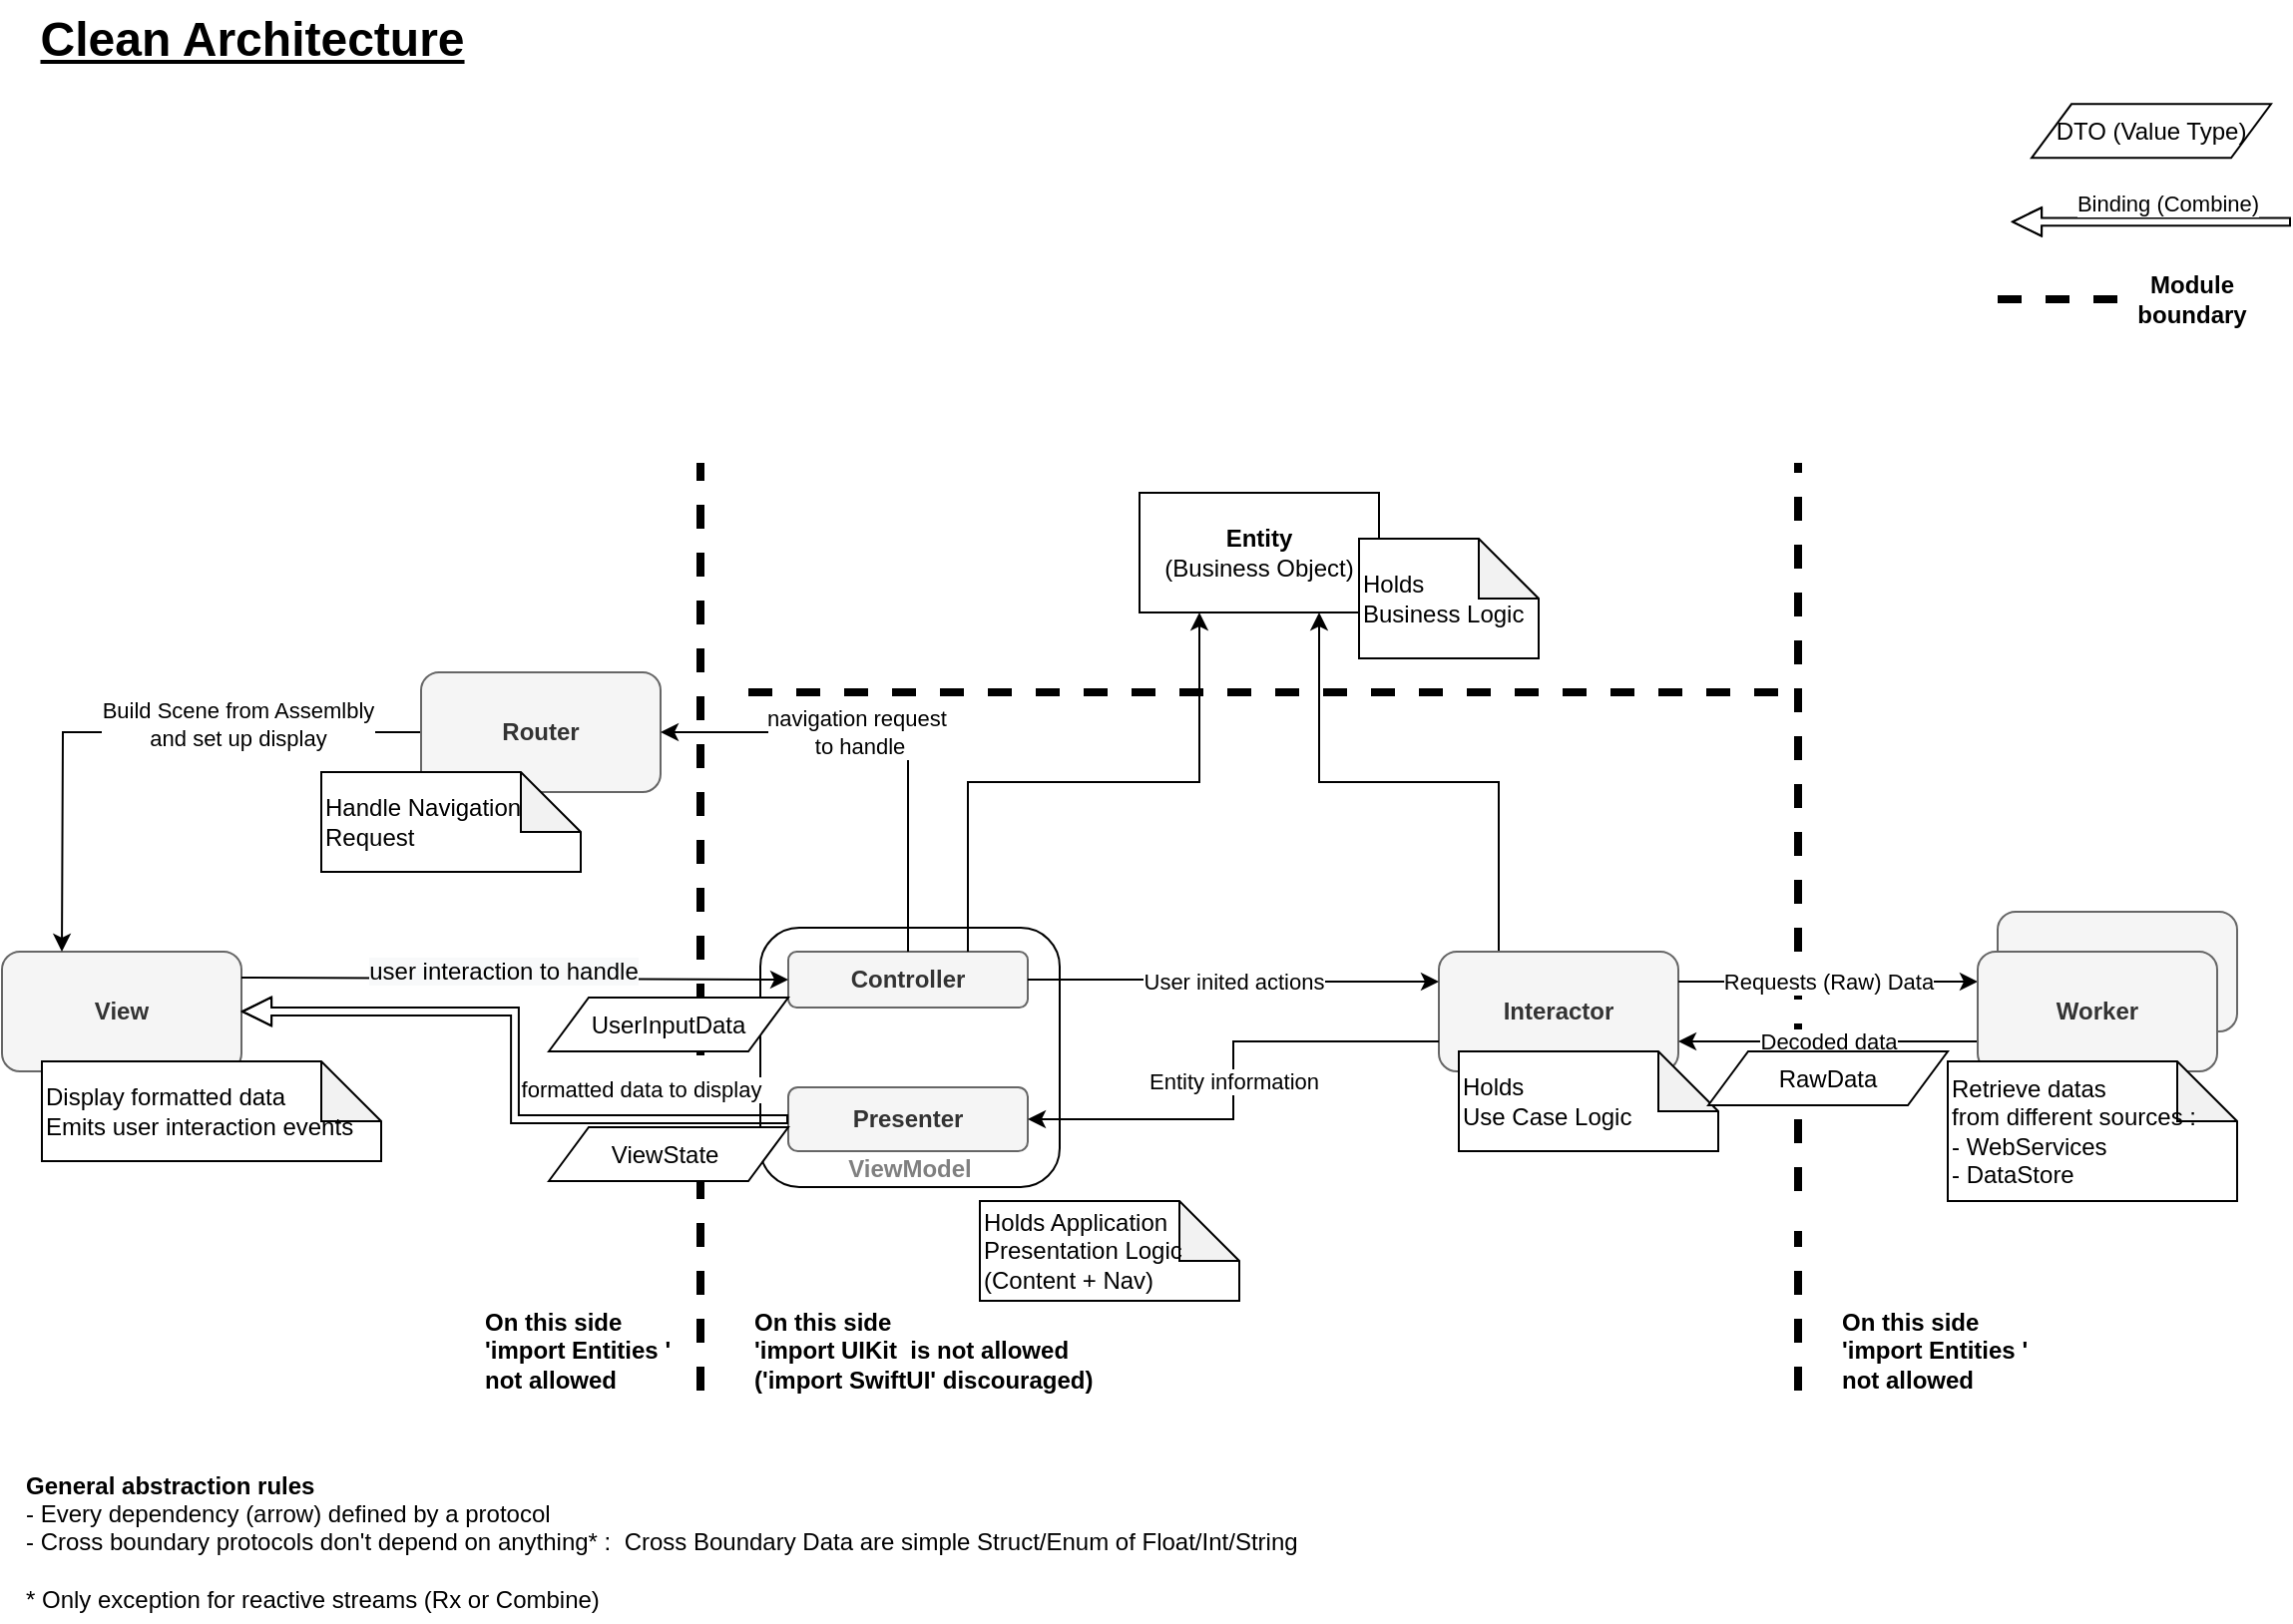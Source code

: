 <mxfile version="20.8.0" type="device"><diagram id="IqsIaZHnXh-778Lgr3Fg" name="Page-1"><mxGraphModel dx="1014" dy="831" grid="1" gridSize="10" guides="1" tooltips="1" connect="1" arrows="1" fold="1" page="1" pageScale="1" pageWidth="1169" pageHeight="827" math="0" shadow="0"><root><mxCell id="0"/><mxCell id="1" parent="0"/><mxCell id="2B9m5LGd9bEnkK_E82YT-1" value="&lt;b&gt;View&lt;/b&gt;" style="rounded=1;whiteSpace=wrap;html=1;fillColor=#f5f5f5;fontColor=#333333;strokeColor=#666666;" parent="1" vertex="1"><mxGeometry x="10" y="487" width="120" height="60" as="geometry"/></mxCell><mxCell id="2B9m5LGd9bEnkK_E82YT-20" style="edgeStyle=orthogonalEdgeStyle;rounded=0;orthogonalLoop=1;jettySize=auto;html=1;exitX=0;exitY=0.5;exitDx=0;exitDy=0;" parent="1" source="2B9m5LGd9bEnkK_E82YT-3" edge="1"><mxGeometry relative="1" as="geometry"><mxPoint x="40" y="487" as="targetPoint"/></mxGeometry></mxCell><mxCell id="_FerT0JbUeN8KcOLFhlX-1" value="Build Scene from Assemlbly &lt;br&gt;and&amp;nbsp;set up display" style="edgeLabel;html=1;align=center;verticalAlign=middle;resizable=0;points=[];" parent="2B9m5LGd9bEnkK_E82YT-20" vertex="1" connectable="0"><mxGeometry x="-0.442" y="-4" relative="1" as="geometry"><mxPoint x="-11" as="offset"/></mxGeometry></mxCell><mxCell id="2B9m5LGd9bEnkK_E82YT-3" value="&lt;b&gt;Router&lt;/b&gt;" style="rounded=1;whiteSpace=wrap;html=1;fillColor=#f5f5f5;fontColor=#333333;strokeColor=#666666;" parent="1" vertex="1"><mxGeometry x="220" y="347" width="120" height="60" as="geometry"/></mxCell><mxCell id="2B9m5LGd9bEnkK_E82YT-9" value="Holds Application &lt;br&gt;Presentation Logic &lt;br&gt;(Content + Nav)" style="shape=note;whiteSpace=wrap;html=1;backgroundOutline=1;darkOpacity=0.05;align=left;" parent="1" vertex="1"><mxGeometry x="500" y="612" width="130" height="50" as="geometry"/></mxCell><mxCell id="_FerT0JbUeN8KcOLFhlX-2" value="" style="endArrow=none;dashed=1;html=1;rounded=0;endSize=9;startSize=9;strokeWidth=4;" parent="1" edge="1"><mxGeometry width="50" height="50" relative="1" as="geometry"><mxPoint x="360" y="707" as="sourcePoint"/><mxPoint x="360" y="242" as="targetPoint"/></mxGeometry></mxCell><mxCell id="_FerT0JbUeN8KcOLFhlX-3" value="" style="endArrow=none;dashed=1;html=1;rounded=0;endSize=9;startSize=9;strokeWidth=4;startArrow=none;" parent="1" edge="1"><mxGeometry width="50" height="50" relative="1" as="geometry"><mxPoint x="910" y="607" as="sourcePoint"/><mxPoint x="910" y="242" as="targetPoint"/></mxGeometry></mxCell><mxCell id="_FerT0JbUeN8KcOLFhlX-4" value="&lt;b&gt;On this side&amp;nbsp;&lt;br&gt;'import UIKit &amp;nbsp;is not allowed&lt;br&gt;('import SwiftUI' discouraged)&lt;br&gt;&lt;/b&gt;" style="text;html=1;align=left;verticalAlign=middle;resizable=0;points=[];autosize=1;strokeColor=none;fillColor=none;" parent="1" vertex="1"><mxGeometry x="385" y="657" width="190" height="60" as="geometry"/></mxCell><mxCell id="o6d9IS9fS-FhpDyLB6n2-5" style="edgeStyle=orthogonalEdgeStyle;rounded=0;orthogonalLoop=1;jettySize=auto;html=1;exitX=0.25;exitY=0;exitDx=0;exitDy=0;entryX=0.75;entryY=1;entryDx=0;entryDy=0;" parent="1" source="_FerT0JbUeN8KcOLFhlX-5" target="2B9m5LGd9bEnkK_E82YT-7" edge="1"><mxGeometry relative="1" as="geometry"/></mxCell><mxCell id="_FerT0JbUeN8KcOLFhlX-5" value="&lt;b&gt;Interactor&lt;/b&gt;" style="rounded=1;whiteSpace=wrap;html=1;fillColor=#f5f5f5;fontColor=#333333;strokeColor=#666666;" parent="1" vertex="1"><mxGeometry x="730" y="487" width="120" height="60" as="geometry"/></mxCell><mxCell id="_FerT0JbUeN8KcOLFhlX-7" value="&lt;b&gt;On this side&amp;nbsp;&lt;br&gt;'import Entities '&amp;nbsp;&lt;br&gt;not allowed&lt;br&gt;&lt;/b&gt;" style="text;html=1;align=left;verticalAlign=middle;resizable=0;points=[];autosize=1;strokeColor=none;fillColor=none;" parent="1" vertex="1"><mxGeometry x="930" y="657" width="120" height="60" as="geometry"/></mxCell><mxCell id="_FerT0JbUeN8KcOLFhlX-8" value="" style="endArrow=none;dashed=1;html=1;rounded=0;endSize=9;startSize=9;strokeWidth=4;" parent="1" edge="1"><mxGeometry width="50" height="50" relative="1" as="geometry"><mxPoint x="1070" y="160" as="sourcePoint"/><mxPoint x="1000" y="160" as="targetPoint"/></mxGeometry></mxCell><mxCell id="_FerT0JbUeN8KcOLFhlX-12" value="Holds&amp;nbsp;&lt;br&gt;Use Case Logic" style="shape=note;whiteSpace=wrap;html=1;backgroundOutline=1;darkOpacity=0.05;align=left;" parent="1" vertex="1"><mxGeometry x="740" y="537" width="130" height="50" as="geometry"/></mxCell><mxCell id="_FerT0JbUeN8KcOLFhlX-13" value="Handle Navigation Request" style="shape=note;whiteSpace=wrap;html=1;backgroundOutline=1;darkOpacity=0.05;align=left;" parent="1" vertex="1"><mxGeometry x="170" y="397" width="130" height="50" as="geometry"/></mxCell><mxCell id="_FerT0JbUeN8KcOLFhlX-17" value="Requests (Raw) Data" style="edgeStyle=orthogonalEdgeStyle;rounded=0;orthogonalLoop=1;jettySize=auto;html=1;exitX=1;exitY=0.25;exitDx=0;exitDy=0;entryX=0;entryY=0.25;entryDx=0;entryDy=0;strokeWidth=1;startSize=6;endSize=6;" parent="1" source="_FerT0JbUeN8KcOLFhlX-5" target="2B9m5LGd9bEnkK_E82YT-4" edge="1"><mxGeometry relative="1" as="geometry"><mxPoint x="854" y="507" as="sourcePoint"/><mxPoint x="1060" y="507" as="targetPoint"/></mxGeometry></mxCell><mxCell id="_FerT0JbUeN8KcOLFhlX-18" value="Decoded data" style="edgeStyle=orthogonalEdgeStyle;rounded=0;orthogonalLoop=1;jettySize=auto;html=1;exitX=0;exitY=0.75;exitDx=0;exitDy=0;entryX=1;entryY=0.75;entryDx=0;entryDy=0;strokeWidth=1;startSize=6;endSize=6;" parent="1" source="2B9m5LGd9bEnkK_E82YT-4" target="_FerT0JbUeN8KcOLFhlX-5" edge="1"><mxGeometry relative="1" as="geometry"><mxPoint x="1056" y="537" as="sourcePoint"/><mxPoint x="850" y="537" as="targetPoint"/></mxGeometry></mxCell><mxCell id="_FerT0JbUeN8KcOLFhlX-21" value="Service" style="rounded=1;whiteSpace=wrap;html=1;fillColor=#f5f5f5;fontColor=#333333;strokeColor=#666666;" parent="1" vertex="1"><mxGeometry x="1010" y="467" width="120" height="60" as="geometry"/></mxCell><mxCell id="2B9m5LGd9bEnkK_E82YT-4" value="Worker" style="rounded=1;whiteSpace=wrap;html=1;fillColor=#f5f5f5;fontColor=#333333;strokeColor=#666666;fontStyle=1" parent="1" vertex="1"><mxGeometry x="1000" y="487" width="120" height="60" as="geometry"/></mxCell><mxCell id="_FerT0JbUeN8KcOLFhlX-24" value="&lt;b&gt;General abstraction rules&lt;/b&gt;&lt;br&gt;&lt;div&gt;- Every dependency (arrow) defined by a protocol&lt;/div&gt;&lt;div&gt;- Cross boundary protocols don't depend on anything* : &amp;nbsp;Cross Boundary Data are simple Struct/Enum of Float/Int/String&lt;/div&gt;&lt;div&gt;&lt;br&gt;&lt;/div&gt;&lt;div&gt;* Only exception for reactive streams (Rx or Combine)&lt;/div&gt;" style="text;html=1;align=left;verticalAlign=middle;resizable=0;points=[];autosize=1;strokeColor=none;fillColor=none;" parent="1" vertex="1"><mxGeometry x="20" y="743" width="660" height="80" as="geometry"/></mxCell><mxCell id="iIhoQGCUtQCEEiyMtVFz-1" value="Retrieve&amp;nbsp;datas &lt;br&gt;from different sources :&lt;br&gt;- WebServices&lt;br&gt;- DataStore" style="shape=note;whiteSpace=wrap;html=1;backgroundOutline=1;darkOpacity=0.05;align=left;" parent="1" vertex="1"><mxGeometry x="985" y="542" width="145" height="70" as="geometry"/></mxCell><mxCell id="iIhoQGCUtQCEEiyMtVFz-2" value="Display formatted data&lt;br&gt;Emits user interaction events" style="shape=note;whiteSpace=wrap;html=1;backgroundOutline=1;darkOpacity=0.05;align=left;" parent="1" vertex="1"><mxGeometry x="30" y="542" width="170" height="50" as="geometry"/></mxCell><mxCell id="iIhoQGCUtQCEEiyMtVFz-4" value="&lt;b&gt;On this side&amp;nbsp;&lt;br&gt;'import Entities '&amp;nbsp;&lt;br&gt;not allowed&lt;br&gt;&lt;/b&gt;" style="text;html=1;align=left;verticalAlign=middle;resizable=0;points=[];autosize=1;strokeColor=none;fillColor=none;" parent="1" vertex="1"><mxGeometry x="250" y="657" width="120" height="60" as="geometry"/></mxCell><mxCell id="2B9m5LGd9bEnkK_E82YT-7" value="&lt;b&gt;Entity&lt;/b&gt;&lt;br&gt;(Business Object)" style="rounded=0;whiteSpace=wrap;html=1;" parent="1" vertex="1"><mxGeometry x="580" y="257" width="120" height="60" as="geometry"/></mxCell><mxCell id="2B9m5LGd9bEnkK_E82YT-8" value="Holds&amp;nbsp;&lt;br&gt;Business Logic" style="shape=note;whiteSpace=wrap;html=1;backgroundOutline=1;darkOpacity=0.05;align=left;" parent="1" vertex="1"><mxGeometry x="690" y="280" width="90" height="60" as="geometry"/></mxCell><mxCell id="o6d9IS9fS-FhpDyLB6n2-3" value="" style="endArrow=none;dashed=1;html=1;rounded=0;endSize=9;startSize=9;strokeWidth=4;" parent="1" edge="1"><mxGeometry width="50" height="50" relative="1" as="geometry"><mxPoint x="910" y="707" as="sourcePoint"/><mxPoint x="910" y="627" as="targetPoint"/></mxGeometry></mxCell><mxCell id="KF_D7qLzDisgmsfjIUA6-1" value="&lt;font style=&quot;font-size: 24px;&quot;&gt;&lt;b&gt;&lt;u&gt;Clean Architecture&lt;/u&gt;&lt;/b&gt;&lt;/font&gt;" style="text;html=1;align=center;verticalAlign=middle;resizable=0;points=[];autosize=1;strokeColor=none;fillColor=none;" parent="1" vertex="1"><mxGeometry x="15" y="10" width="240" height="40" as="geometry"/></mxCell><mxCell id="XUpimfTjfG5nW64AGMg6-2" value="RawData" style="shape=parallelogram;perimeter=parallelogramPerimeter;whiteSpace=wrap;html=1;fixedSize=1;" parent="1" vertex="1"><mxGeometry x="865" y="537" width="120" height="27" as="geometry"/></mxCell><mxCell id="GvlUxRKgqdaESaKsHqcz-1" value="DTO (Value Type)" style="shape=parallelogram;perimeter=parallelogramPerimeter;whiteSpace=wrap;html=1;fixedSize=1;" parent="1" vertex="1"><mxGeometry x="1027" y="62.17" width="120" height="27" as="geometry"/></mxCell><mxCell id="GvlUxRKgqdaESaKsHqcz-2" value="&lt;b&gt;&lt;font color=&quot;#808080&quot;&gt;ViewModel&lt;/font&gt;&lt;/b&gt;" style="rounded=1;whiteSpace=wrap;html=1;align=center;verticalAlign=bottom;" parent="1" vertex="1"><mxGeometry x="390" y="475" width="150" height="130" as="geometry"/></mxCell><mxCell id="2B9m5LGd9bEnkK_E82YT-2" value="&lt;b&gt;Controller&lt;/b&gt;" style="rounded=1;whiteSpace=wrap;html=1;fillColor=#f5f5f5;fontColor=#333333;strokeColor=#666666;" parent="1" vertex="1"><mxGeometry x="404" y="487" width="120" height="28" as="geometry"/></mxCell><mxCell id="XUpimfTjfG5nW64AGMg6-3" value="&lt;b&gt;Presenter&lt;/b&gt;" style="rounded=1;whiteSpace=wrap;html=1;fillColor=#f5f5f5;fontColor=#333333;strokeColor=#666666;" parent="1" vertex="1"><mxGeometry x="404" y="555" width="120" height="32" as="geometry"/></mxCell><mxCell id="o6d9IS9fS-FhpDyLB6n2-4" style="edgeStyle=orthogonalEdgeStyle;rounded=0;orthogonalLoop=1;jettySize=auto;html=1;exitX=0.75;exitY=0;exitDx=0;exitDy=0;entryX=0.25;entryY=1;entryDx=0;entryDy=0;" parent="1" source="2B9m5LGd9bEnkK_E82YT-2" target="2B9m5LGd9bEnkK_E82YT-7" edge="1"><mxGeometry relative="1" as="geometry"/></mxCell><mxCell id="2B9m5LGd9bEnkK_E82YT-18" style="edgeStyle=orthogonalEdgeStyle;rounded=0;orthogonalLoop=1;jettySize=auto;html=1;exitX=0.5;exitY=0;exitDx=0;exitDy=0;entryX=1;entryY=0.5;entryDx=0;entryDy=0;" parent="1" source="2B9m5LGd9bEnkK_E82YT-2" target="2B9m5LGd9bEnkK_E82YT-3" edge="1"><mxGeometry relative="1" as="geometry"/></mxCell><mxCell id="2B9m5LGd9bEnkK_E82YT-19" value="navigation request&lt;br&gt;&amp;nbsp;to handle" style="edgeLabel;html=1;align=center;verticalAlign=middle;resizable=0;points=[];" parent="2B9m5LGd9bEnkK_E82YT-18" vertex="1" connectable="0"><mxGeometry x="0.167" relative="1" as="geometry"><mxPoint as="offset"/></mxGeometry></mxCell><mxCell id="2B9m5LGd9bEnkK_E82YT-11" style="edgeStyle=orthogonalEdgeStyle;rounded=0;orthogonalLoop=1;jettySize=auto;html=1;entryX=0;entryY=0.5;entryDx=0;entryDy=0;" parent="1" target="2B9m5LGd9bEnkK_E82YT-2" edge="1"><mxGeometry relative="1" as="geometry"><mxPoint x="130" y="500" as="sourcePoint"/></mxGeometry></mxCell><mxCell id="2B9m5LGd9bEnkK_E82YT-12" value="&lt;span style=&quot;font-size: 12px; text-align: left; background-color: rgb(248, 249, 250);&quot;&gt;user interaction to handle&lt;br&gt;&lt;/span&gt;" style="edgeLabel;html=1;align=center;verticalAlign=middle;resizable=0;points=[];" parent="2B9m5LGd9bEnkK_E82YT-11" vertex="1" connectable="0"><mxGeometry x="-0.047" y="4" relative="1" as="geometry"><mxPoint as="offset"/></mxGeometry></mxCell><mxCell id="2B9m5LGd9bEnkK_E82YT-15" style="edgeStyle=orthogonalEdgeStyle;rounded=0;orthogonalLoop=1;jettySize=auto;html=1;exitX=0;exitY=0.5;exitDx=0;exitDy=0;entryX=1;entryY=0.5;entryDx=0;entryDy=0;shape=flexArrow;strokeWidth=1;endWidth=9.444;endSize=4.519;width=3.889;" parent="1" source="XUpimfTjfG5nW64AGMg6-3" target="2B9m5LGd9bEnkK_E82YT-1" edge="1"><mxGeometry relative="1" as="geometry"><mxPoint x="130" y="532" as="targetPoint"/></mxGeometry></mxCell><mxCell id="2B9m5LGd9bEnkK_E82YT-16" value="formatted data to display" style="edgeLabel;html=1;align=center;verticalAlign=middle;resizable=0;points=[];" parent="2B9m5LGd9bEnkK_E82YT-15" vertex="1" connectable="0"><mxGeometry x="-0.107" y="-3" relative="1" as="geometry"><mxPoint x="60" y="-6" as="offset"/></mxGeometry></mxCell><mxCell id="_FerT0JbUeN8KcOLFhlX-16" value="Entity information" style="edgeStyle=orthogonalEdgeStyle;rounded=0;orthogonalLoop=1;jettySize=auto;html=1;exitX=0;exitY=0.75;exitDx=0;exitDy=0;entryX=1;entryY=0.5;entryDx=0;entryDy=0;strokeWidth=1;startSize=6;endSize=6;" parent="1" source="_FerT0JbUeN8KcOLFhlX-5" target="XUpimfTjfG5nW64AGMg6-3" edge="1"><mxGeometry relative="1" as="geometry"/></mxCell><mxCell id="_FerT0JbUeN8KcOLFhlX-15" value="User inited actions" style="edgeStyle=orthogonalEdgeStyle;rounded=0;orthogonalLoop=1;jettySize=auto;html=1;exitX=1;exitY=0.5;exitDx=0;exitDy=0;entryX=0;entryY=0.25;entryDx=0;entryDy=0;strokeWidth=1;startSize=6;endSize=6;" parent="1" source="2B9m5LGd9bEnkK_E82YT-2" target="_FerT0JbUeN8KcOLFhlX-5" edge="1"><mxGeometry relative="1" as="geometry"/></mxCell><mxCell id="XUpimfTjfG5nW64AGMg6-1" value="ViewState&amp;nbsp;" style="shape=parallelogram;perimeter=parallelogramPerimeter;whiteSpace=wrap;html=1;fixedSize=1;" parent="1" vertex="1"><mxGeometry x="284" y="575" width="120" height="27" as="geometry"/></mxCell><mxCell id="XUpimfTjfG5nW64AGMg6-4" value="UserInputData" style="shape=parallelogram;perimeter=parallelogramPerimeter;whiteSpace=wrap;html=1;fixedSize=1;" parent="1" vertex="1"><mxGeometry x="284" y="510" width="120" height="27" as="geometry"/></mxCell><mxCell id="GvlUxRKgqdaESaKsHqcz-3" style="edgeStyle=orthogonalEdgeStyle;rounded=0;orthogonalLoop=1;jettySize=auto;html=1;shape=flexArrow;strokeWidth=1;endWidth=9.444;endSize=4.519;width=3.889;" parent="1" edge="1"><mxGeometry relative="1" as="geometry"><mxPoint x="1017" y="121.17" as="targetPoint"/><mxPoint x="1157" y="121.17" as="sourcePoint"/><Array as="points"><mxPoint x="1037" y="121.17"/></Array></mxGeometry></mxCell><mxCell id="GvlUxRKgqdaESaKsHqcz-4" value="Binding (Combine)" style="edgeLabel;html=1;align=center;verticalAlign=middle;resizable=0;points=[];" parent="GvlUxRKgqdaESaKsHqcz-3" vertex="1" connectable="0"><mxGeometry x="-0.107" y="-3" relative="1" as="geometry"><mxPoint y="-6" as="offset"/></mxGeometry></mxCell><mxCell id="GvlUxRKgqdaESaKsHqcz-6" value="" style="endArrow=none;dashed=1;html=1;rounded=0;endSize=9;startSize=9;strokeWidth=4;" parent="1" edge="1"><mxGeometry width="50" height="50" relative="1" as="geometry"><mxPoint x="900" y="357" as="sourcePoint"/><mxPoint x="380" y="357" as="targetPoint"/></mxGeometry></mxCell><mxCell id="GvlUxRKgqdaESaKsHqcz-7" value="&lt;b&gt;&lt;font color=&quot;#000000&quot;&gt;Module &lt;br&gt;boundary&lt;/font&gt;&lt;/b&gt;" style="text;html=1;align=center;verticalAlign=middle;resizable=0;points=[];autosize=1;strokeColor=none;fillColor=none;fontColor=#808080;" parent="1" vertex="1"><mxGeometry x="1067" y="140" width="80" height="40" as="geometry"/></mxCell></root></mxGraphModel></diagram></mxfile>